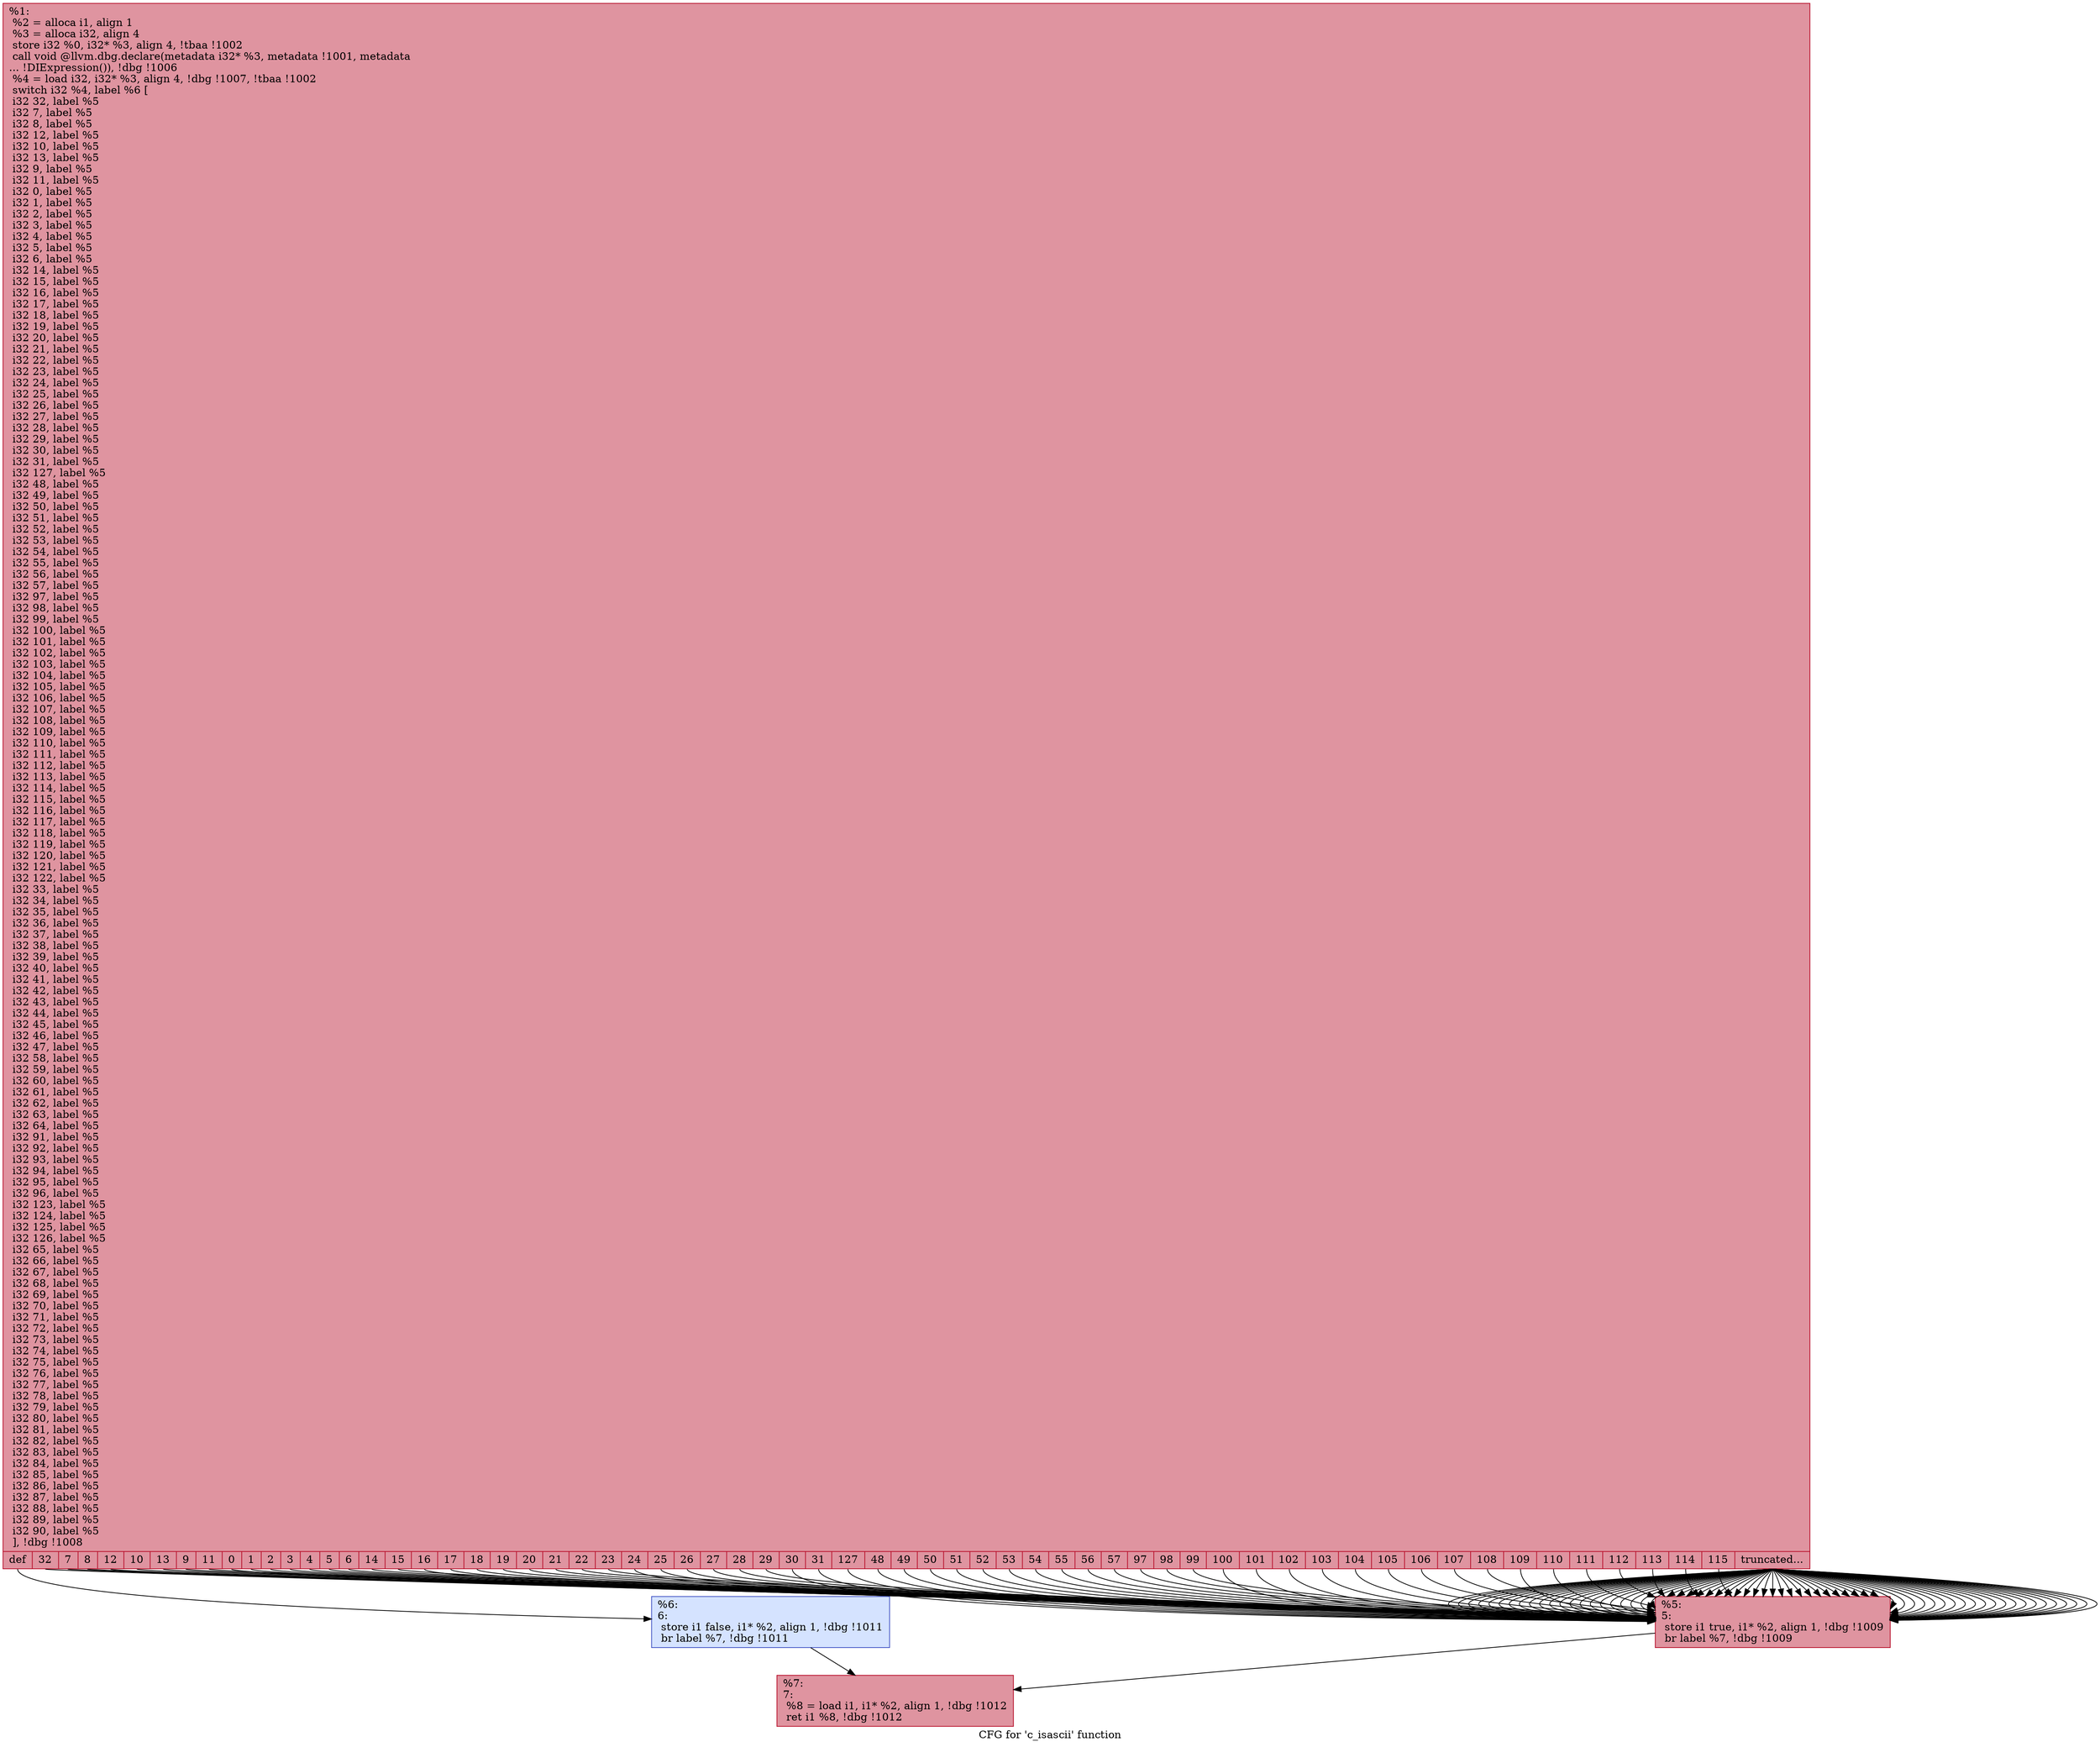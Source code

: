 digraph "CFG for 'c_isascii' function" {
	label="CFG for 'c_isascii' function";

	Node0x23c8af0 [shape=record,color="#b70d28ff", style=filled, fillcolor="#b70d2870",label="{%1:\l  %2 = alloca i1, align 1\l  %3 = alloca i32, align 4\l  store i32 %0, i32* %3, align 4, !tbaa !1002\l  call void @llvm.dbg.declare(metadata i32* %3, metadata !1001, metadata\l... !DIExpression()), !dbg !1006\l  %4 = load i32, i32* %3, align 4, !dbg !1007, !tbaa !1002\l  switch i32 %4, label %6 [\l    i32 32, label %5\l    i32 7, label %5\l    i32 8, label %5\l    i32 12, label %5\l    i32 10, label %5\l    i32 13, label %5\l    i32 9, label %5\l    i32 11, label %5\l    i32 0, label %5\l    i32 1, label %5\l    i32 2, label %5\l    i32 3, label %5\l    i32 4, label %5\l    i32 5, label %5\l    i32 6, label %5\l    i32 14, label %5\l    i32 15, label %5\l    i32 16, label %5\l    i32 17, label %5\l    i32 18, label %5\l    i32 19, label %5\l    i32 20, label %5\l    i32 21, label %5\l    i32 22, label %5\l    i32 23, label %5\l    i32 24, label %5\l    i32 25, label %5\l    i32 26, label %5\l    i32 27, label %5\l    i32 28, label %5\l    i32 29, label %5\l    i32 30, label %5\l    i32 31, label %5\l    i32 127, label %5\l    i32 48, label %5\l    i32 49, label %5\l    i32 50, label %5\l    i32 51, label %5\l    i32 52, label %5\l    i32 53, label %5\l    i32 54, label %5\l    i32 55, label %5\l    i32 56, label %5\l    i32 57, label %5\l    i32 97, label %5\l    i32 98, label %5\l    i32 99, label %5\l    i32 100, label %5\l    i32 101, label %5\l    i32 102, label %5\l    i32 103, label %5\l    i32 104, label %5\l    i32 105, label %5\l    i32 106, label %5\l    i32 107, label %5\l    i32 108, label %5\l    i32 109, label %5\l    i32 110, label %5\l    i32 111, label %5\l    i32 112, label %5\l    i32 113, label %5\l    i32 114, label %5\l    i32 115, label %5\l    i32 116, label %5\l    i32 117, label %5\l    i32 118, label %5\l    i32 119, label %5\l    i32 120, label %5\l    i32 121, label %5\l    i32 122, label %5\l    i32 33, label %5\l    i32 34, label %5\l    i32 35, label %5\l    i32 36, label %5\l    i32 37, label %5\l    i32 38, label %5\l    i32 39, label %5\l    i32 40, label %5\l    i32 41, label %5\l    i32 42, label %5\l    i32 43, label %5\l    i32 44, label %5\l    i32 45, label %5\l    i32 46, label %5\l    i32 47, label %5\l    i32 58, label %5\l    i32 59, label %5\l    i32 60, label %5\l    i32 61, label %5\l    i32 62, label %5\l    i32 63, label %5\l    i32 64, label %5\l    i32 91, label %5\l    i32 92, label %5\l    i32 93, label %5\l    i32 94, label %5\l    i32 95, label %5\l    i32 96, label %5\l    i32 123, label %5\l    i32 124, label %5\l    i32 125, label %5\l    i32 126, label %5\l    i32 65, label %5\l    i32 66, label %5\l    i32 67, label %5\l    i32 68, label %5\l    i32 69, label %5\l    i32 70, label %5\l    i32 71, label %5\l    i32 72, label %5\l    i32 73, label %5\l    i32 74, label %5\l    i32 75, label %5\l    i32 76, label %5\l    i32 77, label %5\l    i32 78, label %5\l    i32 79, label %5\l    i32 80, label %5\l    i32 81, label %5\l    i32 82, label %5\l    i32 83, label %5\l    i32 84, label %5\l    i32 85, label %5\l    i32 86, label %5\l    i32 87, label %5\l    i32 88, label %5\l    i32 89, label %5\l    i32 90, label %5\l  ], !dbg !1008\l|{<s0>def|<s1>32|<s2>7|<s3>8|<s4>12|<s5>10|<s6>13|<s7>9|<s8>11|<s9>0|<s10>1|<s11>2|<s12>3|<s13>4|<s14>5|<s15>6|<s16>14|<s17>15|<s18>16|<s19>17|<s20>18|<s21>19|<s22>20|<s23>21|<s24>22|<s25>23|<s26>24|<s27>25|<s28>26|<s29>27|<s30>28|<s31>29|<s32>30|<s33>31|<s34>127|<s35>48|<s36>49|<s37>50|<s38>51|<s39>52|<s40>53|<s41>54|<s42>55|<s43>56|<s44>57|<s45>97|<s46>98|<s47>99|<s48>100|<s49>101|<s50>102|<s51>103|<s52>104|<s53>105|<s54>106|<s55>107|<s56>108|<s57>109|<s58>110|<s59>111|<s60>112|<s61>113|<s62>114|<s63>115|<s64>truncated...}}"];
	Node0x23c8af0:s0 -> Node0x23c8b90;
	Node0x23c8af0:s1 -> Node0x23c8b40;
	Node0x23c8af0:s2 -> Node0x23c8b40;
	Node0x23c8af0:s3 -> Node0x23c8b40;
	Node0x23c8af0:s4 -> Node0x23c8b40;
	Node0x23c8af0:s5 -> Node0x23c8b40;
	Node0x23c8af0:s6 -> Node0x23c8b40;
	Node0x23c8af0:s7 -> Node0x23c8b40;
	Node0x23c8af0:s8 -> Node0x23c8b40;
	Node0x23c8af0:s9 -> Node0x23c8b40;
	Node0x23c8af0:s10 -> Node0x23c8b40;
	Node0x23c8af0:s11 -> Node0x23c8b40;
	Node0x23c8af0:s12 -> Node0x23c8b40;
	Node0x23c8af0:s13 -> Node0x23c8b40;
	Node0x23c8af0:s14 -> Node0x23c8b40;
	Node0x23c8af0:s15 -> Node0x23c8b40;
	Node0x23c8af0:s16 -> Node0x23c8b40;
	Node0x23c8af0:s17 -> Node0x23c8b40;
	Node0x23c8af0:s18 -> Node0x23c8b40;
	Node0x23c8af0:s19 -> Node0x23c8b40;
	Node0x23c8af0:s20 -> Node0x23c8b40;
	Node0x23c8af0:s21 -> Node0x23c8b40;
	Node0x23c8af0:s22 -> Node0x23c8b40;
	Node0x23c8af0:s23 -> Node0x23c8b40;
	Node0x23c8af0:s24 -> Node0x23c8b40;
	Node0x23c8af0:s25 -> Node0x23c8b40;
	Node0x23c8af0:s26 -> Node0x23c8b40;
	Node0x23c8af0:s27 -> Node0x23c8b40;
	Node0x23c8af0:s28 -> Node0x23c8b40;
	Node0x23c8af0:s29 -> Node0x23c8b40;
	Node0x23c8af0:s30 -> Node0x23c8b40;
	Node0x23c8af0:s31 -> Node0x23c8b40;
	Node0x23c8af0:s32 -> Node0x23c8b40;
	Node0x23c8af0:s33 -> Node0x23c8b40;
	Node0x23c8af0:s34 -> Node0x23c8b40;
	Node0x23c8af0:s35 -> Node0x23c8b40;
	Node0x23c8af0:s36 -> Node0x23c8b40;
	Node0x23c8af0:s37 -> Node0x23c8b40;
	Node0x23c8af0:s38 -> Node0x23c8b40;
	Node0x23c8af0:s39 -> Node0x23c8b40;
	Node0x23c8af0:s40 -> Node0x23c8b40;
	Node0x23c8af0:s41 -> Node0x23c8b40;
	Node0x23c8af0:s42 -> Node0x23c8b40;
	Node0x23c8af0:s43 -> Node0x23c8b40;
	Node0x23c8af0:s44 -> Node0x23c8b40;
	Node0x23c8af0:s45 -> Node0x23c8b40;
	Node0x23c8af0:s46 -> Node0x23c8b40;
	Node0x23c8af0:s47 -> Node0x23c8b40;
	Node0x23c8af0:s48 -> Node0x23c8b40;
	Node0x23c8af0:s49 -> Node0x23c8b40;
	Node0x23c8af0:s50 -> Node0x23c8b40;
	Node0x23c8af0:s51 -> Node0x23c8b40;
	Node0x23c8af0:s52 -> Node0x23c8b40;
	Node0x23c8af0:s53 -> Node0x23c8b40;
	Node0x23c8af0:s54 -> Node0x23c8b40;
	Node0x23c8af0:s55 -> Node0x23c8b40;
	Node0x23c8af0:s56 -> Node0x23c8b40;
	Node0x23c8af0:s57 -> Node0x23c8b40;
	Node0x23c8af0:s58 -> Node0x23c8b40;
	Node0x23c8af0:s59 -> Node0x23c8b40;
	Node0x23c8af0:s60 -> Node0x23c8b40;
	Node0x23c8af0:s61 -> Node0x23c8b40;
	Node0x23c8af0:s62 -> Node0x23c8b40;
	Node0x23c8af0:s63 -> Node0x23c8b40;
	Node0x23c8af0:s64 -> Node0x23c8b40;
	Node0x23c8af0:s64 -> Node0x23c8b40;
	Node0x23c8af0:s64 -> Node0x23c8b40;
	Node0x23c8af0:s64 -> Node0x23c8b40;
	Node0x23c8af0:s64 -> Node0x23c8b40;
	Node0x23c8af0:s64 -> Node0x23c8b40;
	Node0x23c8af0:s64 -> Node0x23c8b40;
	Node0x23c8af0:s64 -> Node0x23c8b40;
	Node0x23c8af0:s64 -> Node0x23c8b40;
	Node0x23c8af0:s64 -> Node0x23c8b40;
	Node0x23c8af0:s64 -> Node0x23c8b40;
	Node0x23c8af0:s64 -> Node0x23c8b40;
	Node0x23c8af0:s64 -> Node0x23c8b40;
	Node0x23c8af0:s64 -> Node0x23c8b40;
	Node0x23c8af0:s64 -> Node0x23c8b40;
	Node0x23c8af0:s64 -> Node0x23c8b40;
	Node0x23c8af0:s64 -> Node0x23c8b40;
	Node0x23c8af0:s64 -> Node0x23c8b40;
	Node0x23c8af0:s64 -> Node0x23c8b40;
	Node0x23c8af0:s64 -> Node0x23c8b40;
	Node0x23c8af0:s64 -> Node0x23c8b40;
	Node0x23c8af0:s64 -> Node0x23c8b40;
	Node0x23c8af0:s64 -> Node0x23c8b40;
	Node0x23c8af0:s64 -> Node0x23c8b40;
	Node0x23c8af0:s64 -> Node0x23c8b40;
	Node0x23c8af0:s64 -> Node0x23c8b40;
	Node0x23c8af0:s64 -> Node0x23c8b40;
	Node0x23c8af0:s64 -> Node0x23c8b40;
	Node0x23c8af0:s64 -> Node0x23c8b40;
	Node0x23c8af0:s64 -> Node0x23c8b40;
	Node0x23c8af0:s64 -> Node0x23c8b40;
	Node0x23c8af0:s64 -> Node0x23c8b40;
	Node0x23c8af0:s64 -> Node0x23c8b40;
	Node0x23c8af0:s64 -> Node0x23c8b40;
	Node0x23c8af0:s64 -> Node0x23c8b40;
	Node0x23c8af0:s64 -> Node0x23c8b40;
	Node0x23c8af0:s64 -> Node0x23c8b40;
	Node0x23c8af0:s64 -> Node0x23c8b40;
	Node0x23c8af0:s64 -> Node0x23c8b40;
	Node0x23c8af0:s64 -> Node0x23c8b40;
	Node0x23c8af0:s64 -> Node0x23c8b40;
	Node0x23c8af0:s64 -> Node0x23c8b40;
	Node0x23c8af0:s64 -> Node0x23c8b40;
	Node0x23c8af0:s64 -> Node0x23c8b40;
	Node0x23c8af0:s64 -> Node0x23c8b40;
	Node0x23c8af0:s64 -> Node0x23c8b40;
	Node0x23c8af0:s64 -> Node0x23c8b40;
	Node0x23c8af0:s64 -> Node0x23c8b40;
	Node0x23c8af0:s64 -> Node0x23c8b40;
	Node0x23c8af0:s64 -> Node0x23c8b40;
	Node0x23c8af0:s64 -> Node0x23c8b40;
	Node0x23c8af0:s64 -> Node0x23c8b40;
	Node0x23c8af0:s64 -> Node0x23c8b40;
	Node0x23c8af0:s64 -> Node0x23c8b40;
	Node0x23c8af0:s64 -> Node0x23c8b40;
	Node0x23c8af0:s64 -> Node0x23c8b40;
	Node0x23c8af0:s64 -> Node0x23c8b40;
	Node0x23c8af0:s64 -> Node0x23c8b40;
	Node0x23c8af0:s64 -> Node0x23c8b40;
	Node0x23c8af0:s64 -> Node0x23c8b40;
	Node0x23c8af0:s64 -> Node0x23c8b40;
	Node0x23c8af0:s64 -> Node0x23c8b40;
	Node0x23c8af0:s64 -> Node0x23c8b40;
	Node0x23c8af0:s64 -> Node0x23c8b40;
	Node0x23c8af0:s64 -> Node0x23c8b40;
	Node0x23c8b40 [shape=record,color="#b70d28ff", style=filled, fillcolor="#b70d2870",label="{%5:\l5:                                                \l  store i1 true, i1* %2, align 1, !dbg !1009\l  br label %7, !dbg !1009\l}"];
	Node0x23c8b40 -> Node0x23c8be0;
	Node0x23c8b90 [shape=record,color="#3d50c3ff", style=filled, fillcolor="#a1c0ff70",label="{%6:\l6:                                                \l  store i1 false, i1* %2, align 1, !dbg !1011\l  br label %7, !dbg !1011\l}"];
	Node0x23c8b90 -> Node0x23c8be0;
	Node0x23c8be0 [shape=record,color="#b70d28ff", style=filled, fillcolor="#b70d2870",label="{%7:\l7:                                                \l  %8 = load i1, i1* %2, align 1, !dbg !1012\l  ret i1 %8, !dbg !1012\l}"];
}
